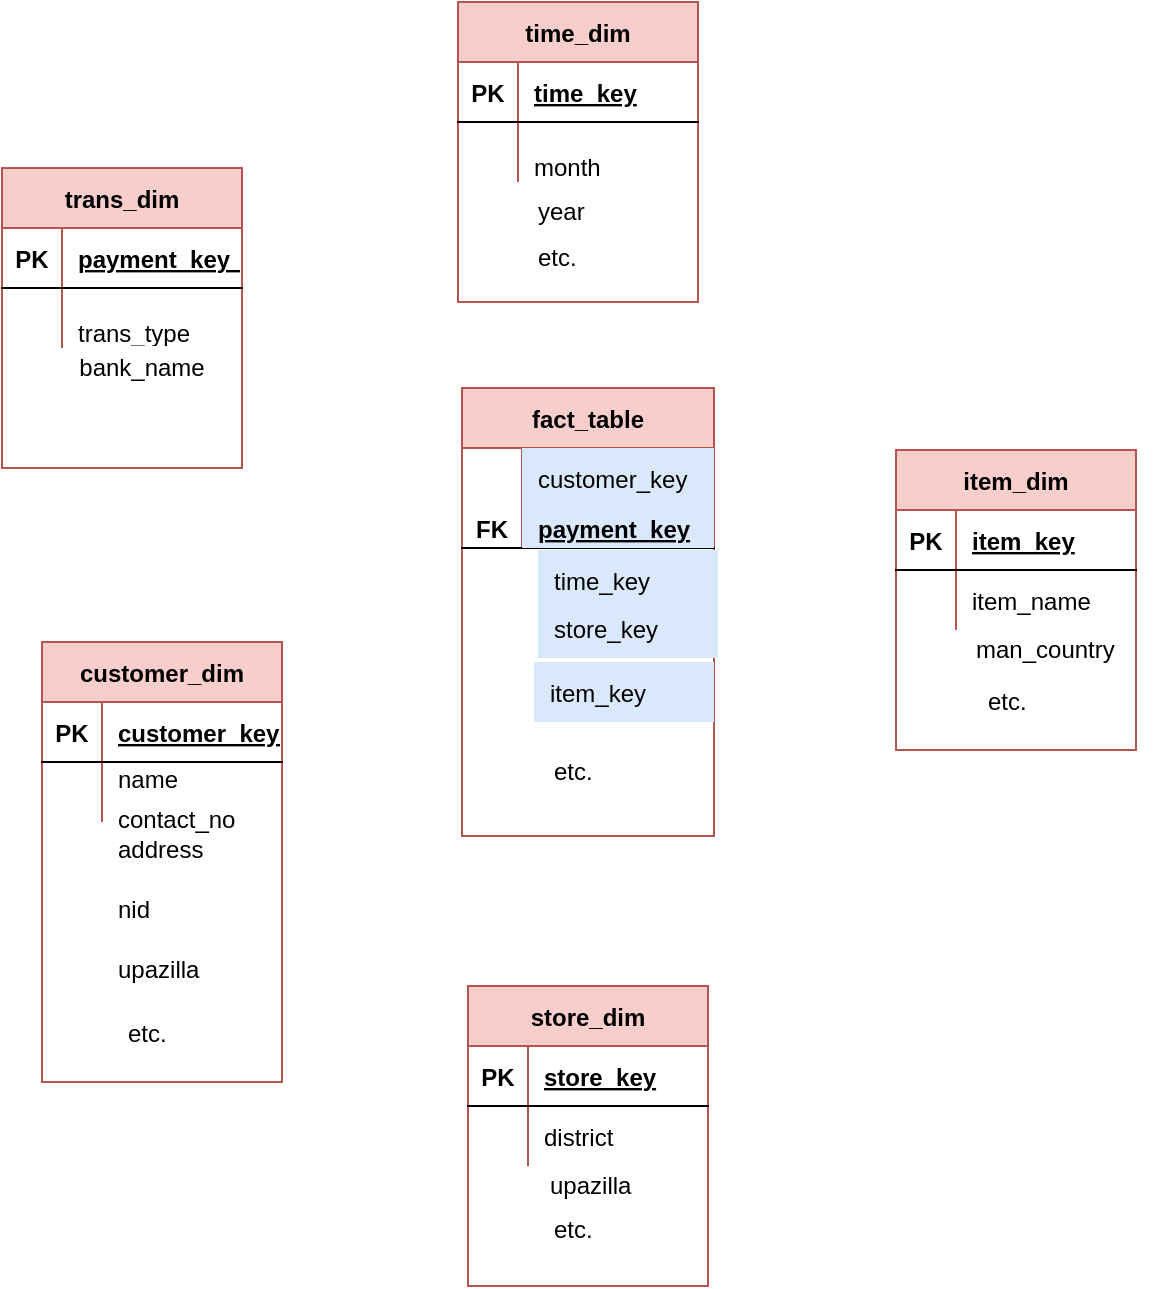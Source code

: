 <mxfile version="14.9.3" type="device"><diagram id="R2lEEEUBdFMjLlhIrx00" name="Page-1"><mxGraphModel dx="868" dy="492" grid="0" gridSize="10" guides="1" tooltips="1" connect="1" arrows="1" fold="1" page="1" pageScale="1" pageWidth="850" pageHeight="1100" math="0" shadow="0" extFonts="Permanent Marker^https://fonts.googleapis.com/css?family=Permanent+Marker"><root><mxCell id="0"/><mxCell id="1" parent="0"/><mxCell id="C-vyLk0tnHw3VtMMgP7b-23" value="trans_dim" style="shape=table;startSize=30;container=1;collapsible=1;childLayout=tableLayout;fixedRows=1;rowLines=0;fontStyle=1;align=center;resizeLast=1;fillColor=#f8cecc;strokeColor=#b85450;" parent="1" vertex="1"><mxGeometry x="120" y="120" width="120" height="150" as="geometry"><mxRectangle x="120" y="120" width="90" height="30" as="alternateBounds"/></mxGeometry></mxCell><mxCell id="C-vyLk0tnHw3VtMMgP7b-24" value="" style="shape=partialRectangle;collapsible=0;dropTarget=0;pointerEvents=0;fillColor=none;points=[[0,0.5],[1,0.5]];portConstraint=eastwest;top=0;left=0;right=0;bottom=1;" parent="C-vyLk0tnHw3VtMMgP7b-23" vertex="1"><mxGeometry y="30" width="120" height="30" as="geometry"/></mxCell><mxCell id="C-vyLk0tnHw3VtMMgP7b-25" value="PK" style="shape=partialRectangle;overflow=hidden;connectable=0;fillColor=none;top=0;left=0;bottom=0;right=0;fontStyle=1;" parent="C-vyLk0tnHw3VtMMgP7b-24" vertex="1"><mxGeometry width="30" height="30" as="geometry"/></mxCell><mxCell id="C-vyLk0tnHw3VtMMgP7b-26" value="payment_key  NOT NULL " style="shape=partialRectangle;overflow=hidden;connectable=0;fillColor=none;top=0;left=0;bottom=0;right=0;align=left;spacingLeft=6;fontStyle=5;" parent="C-vyLk0tnHw3VtMMgP7b-24" vertex="1"><mxGeometry x="30" width="90" height="30" as="geometry"/></mxCell><mxCell id="C-vyLk0tnHw3VtMMgP7b-27" value="" style="shape=partialRectangle;collapsible=0;dropTarget=0;pointerEvents=0;fillColor=none;points=[[0,0.5],[1,0.5]];portConstraint=eastwest;top=0;left=0;right=0;bottom=0;" parent="C-vyLk0tnHw3VtMMgP7b-23" vertex="1"><mxGeometry y="60" width="120" height="30" as="geometry"/></mxCell><mxCell id="C-vyLk0tnHw3VtMMgP7b-28" value="" style="shape=partialRectangle;overflow=hidden;connectable=0;fillColor=none;top=0;left=0;bottom=0;right=0;" parent="C-vyLk0tnHw3VtMMgP7b-27" vertex="1"><mxGeometry width="30" height="30" as="geometry"/></mxCell><mxCell id="C-vyLk0tnHw3VtMMgP7b-29" value="&#10;trans_type&#10;bank_name" style="shape=partialRectangle;overflow=hidden;connectable=0;fillColor=none;top=0;left=0;bottom=0;right=0;align=left;spacingLeft=6;" parent="C-vyLk0tnHw3VtMMgP7b-27" vertex="1"><mxGeometry x="30" width="90" height="30" as="geometry"/></mxCell><mxCell id="5tAqw55CthHANUb6LcjS-1" value="bank_name" style="text;html=1;strokeColor=none;fillColor=none;align=center;verticalAlign=middle;whiteSpace=wrap;rounded=0;" vertex="1" parent="1"><mxGeometry x="170" y="210" width="40" height="20" as="geometry"/></mxCell><mxCell id="5tAqw55CthHANUb6LcjS-2" value="customer_dim" style="shape=table;startSize=30;container=1;collapsible=1;childLayout=tableLayout;fixedRows=1;rowLines=0;fontStyle=1;align=center;resizeLast=1;fillColor=#f8cecc;strokeColor=#b85450;" vertex="1" parent="1"><mxGeometry x="140" y="357" width="120" height="220" as="geometry"><mxRectangle x="120" y="120" width="90" height="30" as="alternateBounds"/></mxGeometry></mxCell><mxCell id="5tAqw55CthHANUb6LcjS-3" value="" style="shape=partialRectangle;collapsible=0;dropTarget=0;pointerEvents=0;fillColor=none;points=[[0,0.5],[1,0.5]];portConstraint=eastwest;top=0;left=0;right=0;bottom=1;" vertex="1" parent="5tAqw55CthHANUb6LcjS-2"><mxGeometry y="30" width="120" height="30" as="geometry"/></mxCell><mxCell id="5tAqw55CthHANUb6LcjS-4" value="PK" style="shape=partialRectangle;overflow=hidden;connectable=0;fillColor=none;top=0;left=0;bottom=0;right=0;fontStyle=1;" vertex="1" parent="5tAqw55CthHANUb6LcjS-3"><mxGeometry width="30" height="30" as="geometry"/></mxCell><mxCell id="5tAqw55CthHANUb6LcjS-5" value="customer_key  NOT NULL " style="shape=partialRectangle;overflow=hidden;connectable=0;fillColor=none;top=0;left=0;bottom=0;right=0;align=left;spacingLeft=6;fontStyle=5;" vertex="1" parent="5tAqw55CthHANUb6LcjS-3"><mxGeometry x="30" width="90" height="30" as="geometry"/></mxCell><mxCell id="5tAqw55CthHANUb6LcjS-6" value="" style="shape=partialRectangle;collapsible=0;dropTarget=0;pointerEvents=0;fillColor=none;points=[[0,0.5],[1,0.5]];portConstraint=eastwest;top=0;left=0;right=0;bottom=0;" vertex="1" parent="5tAqw55CthHANUb6LcjS-2"><mxGeometry y="60" width="120" height="30" as="geometry"/></mxCell><mxCell id="5tAqw55CthHANUb6LcjS-7" value="" style="shape=partialRectangle;overflow=hidden;connectable=0;fillColor=none;top=0;left=0;bottom=0;right=0;" vertex="1" parent="5tAqw55CthHANUb6LcjS-6"><mxGeometry width="30" height="30" as="geometry"/></mxCell><mxCell id="5tAqw55CthHANUb6LcjS-8" value="name&#10;" style="shape=partialRectangle;overflow=hidden;connectable=0;fillColor=none;top=0;left=0;bottom=0;right=0;align=left;spacingLeft=6;" vertex="1" parent="5tAqw55CthHANUb6LcjS-6"><mxGeometry x="30" width="90" height="30" as="geometry"/></mxCell><mxCell id="5tAqw55CthHANUb6LcjS-9" value="contact_no" style="shape=partialRectangle;overflow=hidden;connectable=0;fillColor=none;top=0;left=0;bottom=0;right=0;align=left;spacingLeft=6;" vertex="1" parent="1"><mxGeometry x="170" y="430" width="90" height="30" as="geometry"/></mxCell><mxCell id="5tAqw55CthHANUb6LcjS-10" value="address" style="shape=partialRectangle;overflow=hidden;connectable=0;fillColor=none;top=0;left=0;bottom=0;right=0;align=left;spacingLeft=6;" vertex="1" parent="1"><mxGeometry x="170" y="445" width="90" height="30" as="geometry"/></mxCell><mxCell id="5tAqw55CthHANUb6LcjS-11" value="nid" style="shape=partialRectangle;overflow=hidden;connectable=0;fillColor=none;top=0;left=0;bottom=0;right=0;align=left;spacingLeft=6;" vertex="1" parent="1"><mxGeometry x="170" y="475" width="90" height="30" as="geometry"/></mxCell><mxCell id="5tAqw55CthHANUb6LcjS-12" value="upazilla" style="shape=partialRectangle;overflow=hidden;connectable=0;fillColor=none;top=0;left=0;bottom=0;right=0;align=left;spacingLeft=6;" vertex="1" parent="1"><mxGeometry x="170" y="505" width="90" height="30" as="geometry"/></mxCell><mxCell id="5tAqw55CthHANUb6LcjS-15" value="" style="shape=partialRectangle;overflow=hidden;connectable=0;fillColor=none;top=0;left=0;bottom=0;right=0;align=left;spacingLeft=6;" vertex="1" parent="1"><mxGeometry x="170" y="535" width="90" height="30" as="geometry"/></mxCell><mxCell id="5tAqw55CthHANUb6LcjS-17" value="fact_table" style="shape=table;startSize=30;container=1;collapsible=1;childLayout=tableLayout;fixedRows=1;rowLines=0;fontStyle=1;align=center;resizeLast=1;fillColor=#f8cecc;strokeColor=#b85450;" vertex="1" parent="1"><mxGeometry x="350" y="230" width="126" height="224" as="geometry"><mxRectangle x="120" y="120" width="90" height="30" as="alternateBounds"/></mxGeometry></mxCell><mxCell id="5tAqw55CthHANUb6LcjS-21" value="" style="shape=partialRectangle;collapsible=0;dropTarget=0;pointerEvents=0;fillColor=none;points=[[0,0.5],[1,0.5]];portConstraint=eastwest;top=0;left=0;right=0;bottom=0;" vertex="1" parent="5tAqw55CthHANUb6LcjS-17"><mxGeometry y="30" width="126" height="30" as="geometry"/></mxCell><mxCell id="5tAqw55CthHANUb6LcjS-22" value="" style="shape=partialRectangle;overflow=hidden;connectable=0;fillColor=none;top=0;left=0;bottom=0;right=0;" vertex="1" parent="5tAqw55CthHANUb6LcjS-21"><mxGeometry width="30" height="30" as="geometry"/></mxCell><mxCell id="5tAqw55CthHANUb6LcjS-23" value="customer_key" style="shape=partialRectangle;overflow=hidden;connectable=0;fillColor=#dae8fc;top=0;left=0;bottom=0;right=0;align=left;spacingLeft=6;strokeColor=#6c8ebf;" vertex="1" parent="5tAqw55CthHANUb6LcjS-21"><mxGeometry x="30" width="96" height="30" as="geometry"/></mxCell><mxCell id="5tAqw55CthHANUb6LcjS-18" value="" style="shape=partialRectangle;collapsible=0;dropTarget=0;pointerEvents=0;fillColor=none;points=[[0,0.5],[1,0.5]];portConstraint=eastwest;top=0;left=0;right=0;bottom=1;" vertex="1" parent="5tAqw55CthHANUb6LcjS-17"><mxGeometry y="60" width="126" height="20" as="geometry"/></mxCell><mxCell id="5tAqw55CthHANUb6LcjS-19" value="FK" style="shape=partialRectangle;overflow=hidden;connectable=0;fillColor=none;top=0;left=0;bottom=0;right=0;fontStyle=1;" vertex="1" parent="5tAqw55CthHANUb6LcjS-18"><mxGeometry width="30" height="20" as="geometry"/></mxCell><mxCell id="5tAqw55CthHANUb6LcjS-20" value="payment_key" style="shape=partialRectangle;overflow=hidden;connectable=0;fillColor=#dae8fc;top=0;left=0;bottom=0;right=0;align=left;spacingLeft=6;fontStyle=5;strokeColor=#6c8ebf;" vertex="1" parent="5tAqw55CthHANUb6LcjS-18"><mxGeometry x="30" width="96" height="20" as="geometry"/></mxCell><mxCell id="5tAqw55CthHANUb6LcjS-24" value="time_key" style="shape=partialRectangle;overflow=hidden;connectable=0;fillColor=#dae8fc;top=0;left=0;bottom=0;right=0;align=left;spacingLeft=6;strokeColor=#6c8ebf;" vertex="1" parent="1"><mxGeometry x="388" y="311" width="90" height="30" as="geometry"/></mxCell><mxCell id="5tAqw55CthHANUb6LcjS-25" value="store_key" style="shape=partialRectangle;overflow=hidden;connectable=0;fillColor=#dae8fc;top=0;left=0;bottom=0;right=0;align=left;spacingLeft=6;strokeColor=#6c8ebf;" vertex="1" parent="1"><mxGeometry x="388" y="335" width="90" height="30" as="geometry"/></mxCell><mxCell id="5tAqw55CthHANUb6LcjS-26" value="item_key" style="shape=partialRectangle;overflow=hidden;connectable=0;fillColor=#dae8fc;top=0;left=0;bottom=0;right=0;align=left;spacingLeft=6;strokeColor=#6c8ebf;" vertex="1" parent="1"><mxGeometry x="386" y="367" width="90" height="30" as="geometry"/></mxCell><mxCell id="5tAqw55CthHANUb6LcjS-27" value="etc." style="shape=partialRectangle;overflow=hidden;connectable=0;fillColor=none;top=0;left=0;bottom=0;right=0;align=left;spacingLeft=6;" vertex="1" parent="1"><mxGeometry x="388" y="406" width="90" height="30" as="geometry"/></mxCell><mxCell id="5tAqw55CthHANUb6LcjS-28" value="time_dim" style="shape=table;startSize=30;container=1;collapsible=1;childLayout=tableLayout;fixedRows=1;rowLines=0;fontStyle=1;align=center;resizeLast=1;fillColor=#f8cecc;strokeColor=#b85450;" vertex="1" parent="1"><mxGeometry x="348" y="37" width="120" height="150" as="geometry"><mxRectangle x="120" y="120" width="90" height="30" as="alternateBounds"/></mxGeometry></mxCell><mxCell id="5tAqw55CthHANUb6LcjS-29" value="" style="shape=partialRectangle;collapsible=0;dropTarget=0;pointerEvents=0;fillColor=none;points=[[0,0.5],[1,0.5]];portConstraint=eastwest;top=0;left=0;right=0;bottom=1;" vertex="1" parent="5tAqw55CthHANUb6LcjS-28"><mxGeometry y="30" width="120" height="30" as="geometry"/></mxCell><mxCell id="5tAqw55CthHANUb6LcjS-30" value="PK" style="shape=partialRectangle;overflow=hidden;connectable=0;fillColor=none;top=0;left=0;bottom=0;right=0;fontStyle=1;" vertex="1" parent="5tAqw55CthHANUb6LcjS-29"><mxGeometry width="30" height="30" as="geometry"/></mxCell><mxCell id="5tAqw55CthHANUb6LcjS-31" value="time_key" style="shape=partialRectangle;overflow=hidden;connectable=0;fillColor=none;top=0;left=0;bottom=0;right=0;align=left;spacingLeft=6;fontStyle=5;" vertex="1" parent="5tAqw55CthHANUb6LcjS-29"><mxGeometry x="30" width="90" height="30" as="geometry"/></mxCell><mxCell id="5tAqw55CthHANUb6LcjS-32" value="" style="shape=partialRectangle;collapsible=0;dropTarget=0;pointerEvents=0;fillColor=none;points=[[0,0.5],[1,0.5]];portConstraint=eastwest;top=0;left=0;right=0;bottom=0;" vertex="1" parent="5tAqw55CthHANUb6LcjS-28"><mxGeometry y="60" width="120" height="30" as="geometry"/></mxCell><mxCell id="5tAqw55CthHANUb6LcjS-33" value="" style="shape=partialRectangle;overflow=hidden;connectable=0;fillColor=none;top=0;left=0;bottom=0;right=0;" vertex="1" parent="5tAqw55CthHANUb6LcjS-32"><mxGeometry width="30" height="30" as="geometry"/></mxCell><mxCell id="5tAqw55CthHANUb6LcjS-34" value="&#10;month&#10;year&#10;" style="shape=partialRectangle;overflow=hidden;connectable=0;fillColor=none;top=0;left=0;bottom=0;right=0;align=left;spacingLeft=6;" vertex="1" parent="5tAqw55CthHANUb6LcjS-32"><mxGeometry x="30" width="90" height="30" as="geometry"/></mxCell><mxCell id="5tAqw55CthHANUb6LcjS-42" value="etc." style="shape=partialRectangle;overflow=hidden;connectable=0;fillColor=none;top=0;left=0;bottom=0;right=0;align=left;spacingLeft=6;" vertex="1" parent="1"><mxGeometry x="175" y="537" width="90" height="30" as="geometry"/></mxCell><mxCell id="5tAqw55CthHANUb6LcjS-43" value="year" style="shape=partialRectangle;overflow=hidden;connectable=0;fillColor=none;top=0;left=0;bottom=0;right=0;align=left;spacingLeft=6;" vertex="1" parent="1"><mxGeometry x="380" y="126" width="90" height="30" as="geometry"/></mxCell><mxCell id="5tAqw55CthHANUb6LcjS-44" value="etc." style="shape=partialRectangle;overflow=hidden;connectable=0;fillColor=none;top=0;left=0;bottom=0;right=0;align=left;spacingLeft=6;" vertex="1" parent="1"><mxGeometry x="380" y="149" width="90" height="30" as="geometry"/></mxCell><mxCell id="5tAqw55CthHANUb6LcjS-45" value="store_dim" style="shape=table;startSize=30;container=1;collapsible=1;childLayout=tableLayout;fixedRows=1;rowLines=0;fontStyle=1;align=center;resizeLast=1;fillColor=#f8cecc;strokeColor=#b85450;" vertex="1" parent="1"><mxGeometry x="353" y="529" width="120" height="150" as="geometry"><mxRectangle x="120" y="120" width="90" height="30" as="alternateBounds"/></mxGeometry></mxCell><mxCell id="5tAqw55CthHANUb6LcjS-46" value="" style="shape=partialRectangle;collapsible=0;dropTarget=0;pointerEvents=0;fillColor=none;points=[[0,0.5],[1,0.5]];portConstraint=eastwest;top=0;left=0;right=0;bottom=1;" vertex="1" parent="5tAqw55CthHANUb6LcjS-45"><mxGeometry y="30" width="120" height="30" as="geometry"/></mxCell><mxCell id="5tAqw55CthHANUb6LcjS-47" value="PK" style="shape=partialRectangle;overflow=hidden;connectable=0;fillColor=none;top=0;left=0;bottom=0;right=0;fontStyle=1;" vertex="1" parent="5tAqw55CthHANUb6LcjS-46"><mxGeometry width="30" height="30" as="geometry"/></mxCell><mxCell id="5tAqw55CthHANUb6LcjS-48" value="store_key" style="shape=partialRectangle;overflow=hidden;connectable=0;fillColor=none;top=0;left=0;bottom=0;right=0;align=left;spacingLeft=6;fontStyle=5;" vertex="1" parent="5tAqw55CthHANUb6LcjS-46"><mxGeometry x="30" width="90" height="30" as="geometry"/></mxCell><mxCell id="5tAqw55CthHANUb6LcjS-49" value="" style="shape=partialRectangle;collapsible=0;dropTarget=0;pointerEvents=0;fillColor=none;points=[[0,0.5],[1,0.5]];portConstraint=eastwest;top=0;left=0;right=0;bottom=0;" vertex="1" parent="5tAqw55CthHANUb6LcjS-45"><mxGeometry y="60" width="120" height="30" as="geometry"/></mxCell><mxCell id="5tAqw55CthHANUb6LcjS-50" value="" style="shape=partialRectangle;overflow=hidden;connectable=0;fillColor=none;top=0;left=0;bottom=0;right=0;" vertex="1" parent="5tAqw55CthHANUb6LcjS-49"><mxGeometry width="30" height="30" as="geometry"/></mxCell><mxCell id="5tAqw55CthHANUb6LcjS-51" value="district" style="shape=partialRectangle;overflow=hidden;connectable=0;fillColor=none;top=0;left=0;bottom=0;right=0;align=left;spacingLeft=6;" vertex="1" parent="5tAqw55CthHANUb6LcjS-49"><mxGeometry x="30" width="90" height="30" as="geometry"/></mxCell><mxCell id="5tAqw55CthHANUb6LcjS-52" value="upazilla" style="shape=partialRectangle;overflow=hidden;connectable=0;fillColor=none;top=0;left=0;bottom=0;right=0;align=left;spacingLeft=6;" vertex="1" parent="1"><mxGeometry x="386" y="613" width="90" height="30" as="geometry"/></mxCell><mxCell id="5tAqw55CthHANUb6LcjS-53" value="etc." style="shape=partialRectangle;overflow=hidden;connectable=0;fillColor=none;top=0;left=0;bottom=0;right=0;align=left;spacingLeft=6;" vertex="1" parent="1"><mxGeometry x="388" y="635" width="90" height="30" as="geometry"/></mxCell><mxCell id="5tAqw55CthHANUb6LcjS-54" value="item_dim" style="shape=table;startSize=30;container=1;collapsible=1;childLayout=tableLayout;fixedRows=1;rowLines=0;fontStyle=1;align=center;resizeLast=1;fillColor=#f8cecc;strokeColor=#b85450;" vertex="1" parent="1"><mxGeometry x="567" y="261" width="120" height="150" as="geometry"><mxRectangle x="120" y="120" width="90" height="30" as="alternateBounds"/></mxGeometry></mxCell><mxCell id="5tAqw55CthHANUb6LcjS-55" value="" style="shape=partialRectangle;collapsible=0;dropTarget=0;pointerEvents=0;fillColor=none;points=[[0,0.5],[1,0.5]];portConstraint=eastwest;top=0;left=0;right=0;bottom=1;" vertex="1" parent="5tAqw55CthHANUb6LcjS-54"><mxGeometry y="30" width="120" height="30" as="geometry"/></mxCell><mxCell id="5tAqw55CthHANUb6LcjS-56" value="PK" style="shape=partialRectangle;overflow=hidden;connectable=0;fillColor=none;top=0;left=0;bottom=0;right=0;fontStyle=1;" vertex="1" parent="5tAqw55CthHANUb6LcjS-55"><mxGeometry width="30" height="30" as="geometry"/></mxCell><mxCell id="5tAqw55CthHANUb6LcjS-57" value="item_key" style="shape=partialRectangle;overflow=hidden;connectable=0;fillColor=none;top=0;left=0;bottom=0;right=0;align=left;spacingLeft=6;fontStyle=5;" vertex="1" parent="5tAqw55CthHANUb6LcjS-55"><mxGeometry x="30" width="90" height="30" as="geometry"/></mxCell><mxCell id="5tAqw55CthHANUb6LcjS-58" value="" style="shape=partialRectangle;collapsible=0;dropTarget=0;pointerEvents=0;fillColor=none;points=[[0,0.5],[1,0.5]];portConstraint=eastwest;top=0;left=0;right=0;bottom=0;" vertex="1" parent="5tAqw55CthHANUb6LcjS-54"><mxGeometry y="60" width="120" height="30" as="geometry"/></mxCell><mxCell id="5tAqw55CthHANUb6LcjS-59" value="" style="shape=partialRectangle;overflow=hidden;connectable=0;fillColor=none;top=0;left=0;bottom=0;right=0;" vertex="1" parent="5tAqw55CthHANUb6LcjS-58"><mxGeometry width="30" height="30" as="geometry"/></mxCell><mxCell id="5tAqw55CthHANUb6LcjS-60" value="item_name" style="shape=partialRectangle;overflow=hidden;connectable=0;fillColor=none;top=0;left=0;bottom=0;right=0;align=left;spacingLeft=6;" vertex="1" parent="5tAqw55CthHANUb6LcjS-58"><mxGeometry x="30" width="90" height="30" as="geometry"/></mxCell><mxCell id="5tAqw55CthHANUb6LcjS-61" value="man_country" style="shape=partialRectangle;overflow=hidden;connectable=0;fillColor=none;top=0;left=0;bottom=0;right=0;align=left;spacingLeft=6;" vertex="1" parent="1"><mxGeometry x="599" y="345" width="90" height="30" as="geometry"/></mxCell><mxCell id="5tAqw55CthHANUb6LcjS-62" value="etc." style="shape=partialRectangle;overflow=hidden;connectable=0;fillColor=none;top=0;left=0;bottom=0;right=0;align=left;spacingLeft=6;" vertex="1" parent="1"><mxGeometry x="605" y="371" width="90" height="30" as="geometry"/></mxCell></root></mxGraphModel></diagram></mxfile>